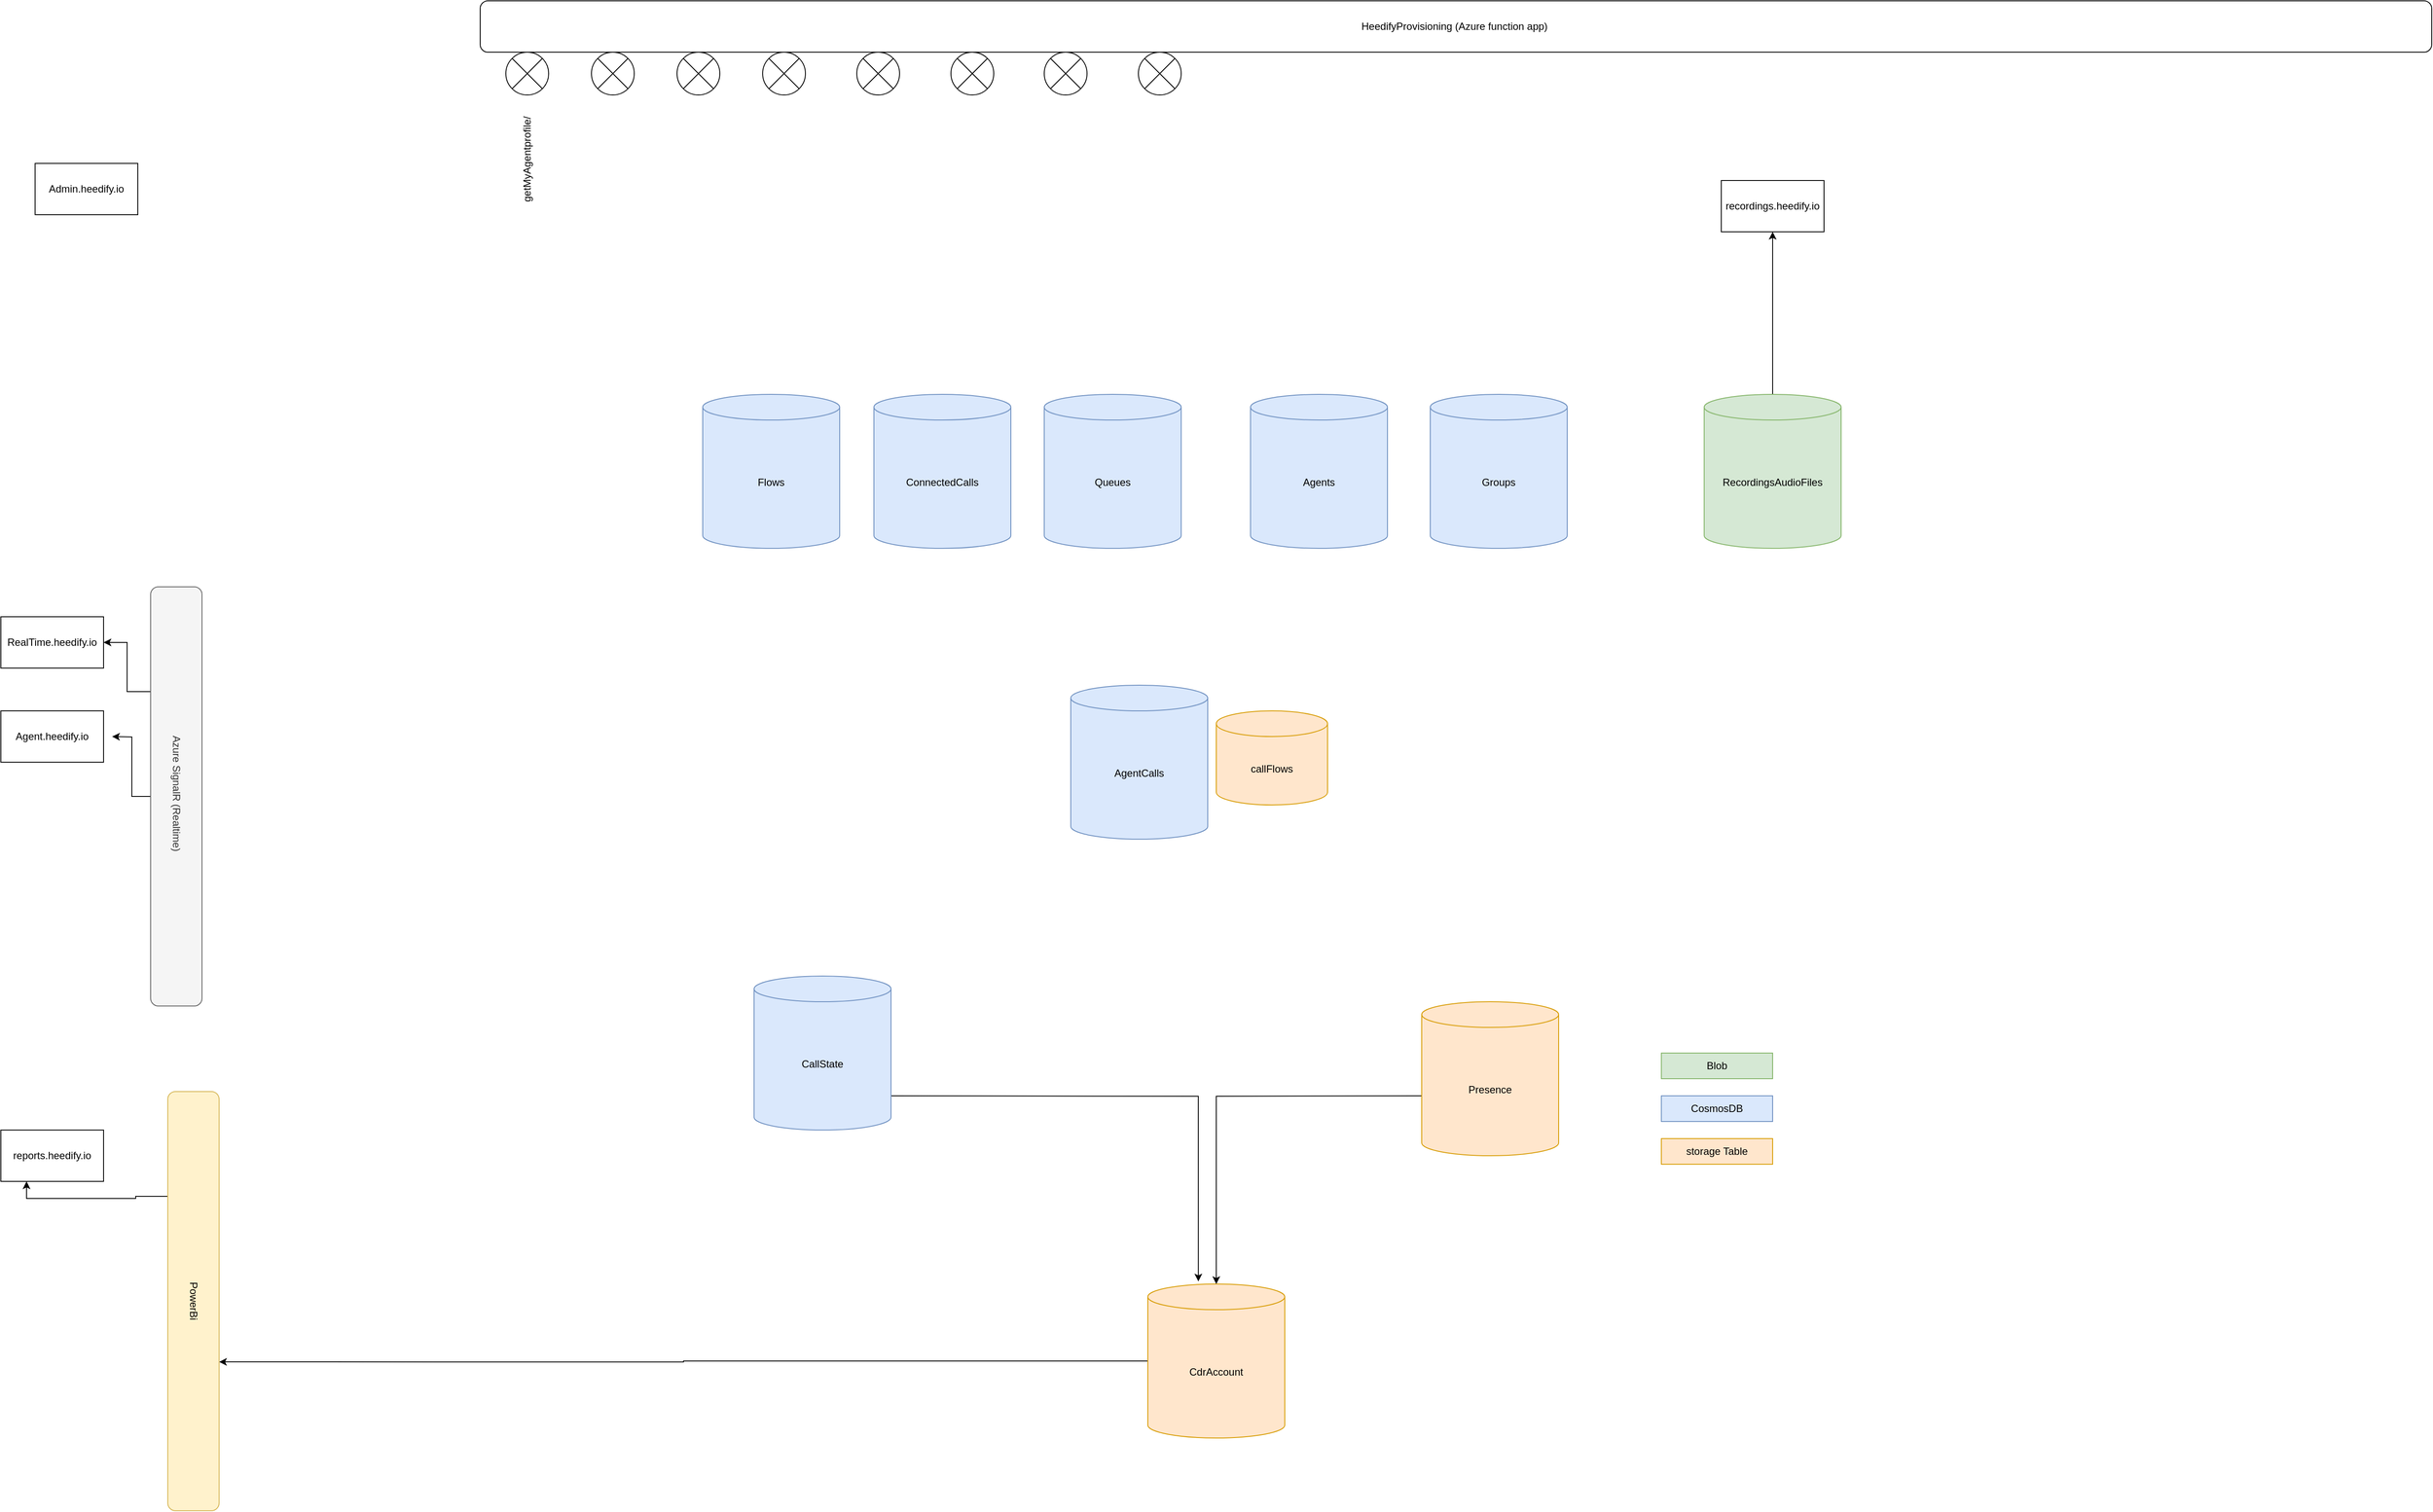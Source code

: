 <mxfile version="21.7.5" type="github">
  <diagram name="Page-1" id="aaaa8250-4180-3840-79b5-4cada1eebb92">
    <mxGraphModel dx="2758" dy="2206" grid="1" gridSize="10" guides="1" tooltips="1" connect="1" arrows="1" fold="1" page="1" pageScale="1" pageWidth="850" pageHeight="1100" background="none" math="0" shadow="0">
      <root>
        <mxCell id="0" />
        <mxCell id="1" parent="0" />
        <mxCell id="_N34kFWI8jsp1OIjSfit-29" style="edgeStyle=orthogonalEdgeStyle;rounded=0;orthogonalLoop=1;jettySize=auto;html=1;exitX=1;exitY=0.5;exitDx=0;exitDy=0;exitPerimeter=0;entryX=0.369;entryY=-0.017;entryDx=0;entryDy=0;entryPerimeter=0;" edge="1" parent="1" target="_N34kFWI8jsp1OIjSfit-8">
          <mxGeometry relative="1" as="geometry">
            <mxPoint x="530" y="960" as="sourcePoint" />
          </mxGeometry>
        </mxCell>
        <mxCell id="_N34kFWI8jsp1OIjSfit-7" value="CallState" style="shape=cylinder3;whiteSpace=wrap;html=1;boundedLbl=1;backgroundOutline=1;size=15;fillColor=#dae8fc;strokeColor=#6c8ebf;" vertex="1" parent="1">
          <mxGeometry x="370" y="820" width="160" height="180" as="geometry" />
        </mxCell>
        <mxCell id="_N34kFWI8jsp1OIjSfit-31" style="edgeStyle=orthogonalEdgeStyle;rounded=0;orthogonalLoop=1;jettySize=auto;html=1;exitX=0;exitY=0.5;exitDx=0;exitDy=0;exitPerimeter=0;entryX=0.645;entryY=0;entryDx=0;entryDy=0;entryPerimeter=0;" edge="1" parent="1" source="_N34kFWI8jsp1OIjSfit-8" target="_N34kFWI8jsp1OIjSfit-30">
          <mxGeometry relative="1" as="geometry">
            <mxPoint y="520" as="targetPoint" />
          </mxGeometry>
        </mxCell>
        <mxCell id="_N34kFWI8jsp1OIjSfit-8" value="CdrAccount" style="shape=cylinder3;whiteSpace=wrap;html=1;boundedLbl=1;backgroundOutline=1;size=15;fillColor=#ffe6cc;strokeColor=#d79b00;" vertex="1" parent="1">
          <mxGeometry x="830" y="1180" width="160" height="180" as="geometry" />
        </mxCell>
        <mxCell id="_N34kFWI8jsp1OIjSfit-12" value="ConnectedCalls" style="shape=cylinder3;whiteSpace=wrap;html=1;boundedLbl=1;backgroundOutline=1;size=15;fillColor=#dae8fc;strokeColor=#6c8ebf;" vertex="1" parent="1">
          <mxGeometry x="510" y="140" width="160" height="180" as="geometry" />
        </mxCell>
        <mxCell id="_N34kFWI8jsp1OIjSfit-17" value="Queues" style="shape=cylinder3;whiteSpace=wrap;html=1;boundedLbl=1;backgroundOutline=1;size=15;fillColor=#dae8fc;strokeColor=#6c8ebf;" vertex="1" parent="1">
          <mxGeometry x="709" y="140" width="160" height="180" as="geometry" />
        </mxCell>
        <mxCell id="_N34kFWI8jsp1OIjSfit-19" value="Agents" style="shape=cylinder3;whiteSpace=wrap;html=1;boundedLbl=1;backgroundOutline=1;size=15;fillColor=#dae8fc;strokeColor=#6c8ebf;" vertex="1" parent="1">
          <mxGeometry x="950" y="140" width="160" height="180" as="geometry" />
        </mxCell>
        <mxCell id="_N34kFWI8jsp1OIjSfit-22" value="Agent.heedify.io" style="rounded=0;whiteSpace=wrap;html=1;" vertex="1" parent="1">
          <mxGeometry x="-510" y="510" width="120" height="60" as="geometry" />
        </mxCell>
        <mxCell id="_N34kFWI8jsp1OIjSfit-23" value="RealTime.heedify.io" style="rounded=0;whiteSpace=wrap;html=1;" vertex="1" parent="1">
          <mxGeometry x="-510" y="400" width="120" height="60" as="geometry" />
        </mxCell>
        <mxCell id="_N34kFWI8jsp1OIjSfit-28" style="edgeStyle=orthogonalEdgeStyle;rounded=0;orthogonalLoop=1;jettySize=auto;html=1;exitX=0;exitY=0.5;exitDx=0;exitDy=0;exitPerimeter=0;" edge="1" parent="1" target="_N34kFWI8jsp1OIjSfit-8">
          <mxGeometry relative="1" as="geometry">
            <mxPoint x="1150" y="960" as="sourcePoint" />
          </mxGeometry>
        </mxCell>
        <mxCell id="_N34kFWI8jsp1OIjSfit-27" value="Presence" style="shape=cylinder3;whiteSpace=wrap;html=1;boundedLbl=1;backgroundOutline=1;size=15;fillColor=#ffe6cc;strokeColor=#d79b00;" vertex="1" parent="1">
          <mxGeometry x="1150" y="850" width="160" height="180" as="geometry" />
        </mxCell>
        <mxCell id="_N34kFWI8jsp1OIjSfit-46" style="edgeStyle=orthogonalEdgeStyle;rounded=0;orthogonalLoop=1;jettySize=auto;html=1;exitX=0.25;exitY=1;exitDx=0;exitDy=0;entryX=0.25;entryY=1;entryDx=0;entryDy=0;" edge="1" parent="1" source="_N34kFWI8jsp1OIjSfit-30" target="_N34kFWI8jsp1OIjSfit-32">
          <mxGeometry relative="1" as="geometry" />
        </mxCell>
        <mxCell id="_N34kFWI8jsp1OIjSfit-30" value="PowerBi" style="rounded=1;whiteSpace=wrap;html=1;fillColor=#fff2cc;strokeColor=#d6b656;rotation=90;" vertex="1" parent="1">
          <mxGeometry x="-530" y="1170" width="490" height="60" as="geometry" />
        </mxCell>
        <mxCell id="_N34kFWI8jsp1OIjSfit-32" value="reports.heedify.io" style="rounded=0;whiteSpace=wrap;html=1;rotation=0;" vertex="1" parent="1">
          <mxGeometry x="-510" y="1000" width="120" height="60" as="geometry" />
        </mxCell>
        <mxCell id="_N34kFWI8jsp1OIjSfit-35" value="recordings.heedify.io" style="rounded=0;whiteSpace=wrap;html=1;" vertex="1" parent="1">
          <mxGeometry x="1500" y="-110" width="120" height="60" as="geometry" />
        </mxCell>
        <mxCell id="_N34kFWI8jsp1OIjSfit-37" style="edgeStyle=orthogonalEdgeStyle;rounded=0;orthogonalLoop=1;jettySize=auto;html=1;exitX=0.5;exitY=0;exitDx=0;exitDy=0;exitPerimeter=0;" edge="1" parent="1" source="_N34kFWI8jsp1OIjSfit-36" target="_N34kFWI8jsp1OIjSfit-35">
          <mxGeometry relative="1" as="geometry" />
        </mxCell>
        <mxCell id="_N34kFWI8jsp1OIjSfit-36" value="RecordingsAudioFiles" style="shape=cylinder3;whiteSpace=wrap;html=1;boundedLbl=1;backgroundOutline=1;size=15;fillColor=#d5e8d4;strokeColor=#82b366;" vertex="1" parent="1">
          <mxGeometry x="1480" y="140" width="160" height="180" as="geometry" />
        </mxCell>
        <mxCell id="_N34kFWI8jsp1OIjSfit-38" value="AgentCalls&lt;br&gt;" style="shape=cylinder3;whiteSpace=wrap;html=1;boundedLbl=1;backgroundOutline=1;size=15;fillColor=#dae8fc;strokeColor=#6c8ebf;" vertex="1" parent="1">
          <mxGeometry x="740" y="480" width="160" height="180" as="geometry" />
        </mxCell>
        <mxCell id="_N34kFWI8jsp1OIjSfit-39" value="Flows&lt;br&gt;" style="shape=cylinder3;whiteSpace=wrap;html=1;boundedLbl=1;backgroundOutline=1;size=15;fillColor=#dae8fc;strokeColor=#6c8ebf;" vertex="1" parent="1">
          <mxGeometry x="310" y="140" width="160" height="180" as="geometry" />
        </mxCell>
        <mxCell id="_N34kFWI8jsp1OIjSfit-40" value="Groups" style="shape=cylinder3;whiteSpace=wrap;html=1;boundedLbl=1;backgroundOutline=1;size=15;fillColor=#dae8fc;strokeColor=#6c8ebf;" vertex="1" parent="1">
          <mxGeometry x="1160" y="140" width="160" height="180" as="geometry" />
        </mxCell>
        <mxCell id="_N34kFWI8jsp1OIjSfit-41" value="callFlows" style="shape=cylinder3;whiteSpace=wrap;html=1;boundedLbl=1;backgroundOutline=1;size=15;fillColor=#ffe6cc;strokeColor=#d79b00;" vertex="1" parent="1">
          <mxGeometry x="910" y="510" width="130" height="110" as="geometry" />
        </mxCell>
        <mxCell id="_N34kFWI8jsp1OIjSfit-42" value="Blob" style="rounded=0;whiteSpace=wrap;html=1;fillColor=#d5e8d4;strokeColor=#82b366;" vertex="1" parent="1">
          <mxGeometry x="1430" y="910" width="130" height="30" as="geometry" />
        </mxCell>
        <mxCell id="_N34kFWI8jsp1OIjSfit-43" value="CosmosDB" style="rounded=0;whiteSpace=wrap;html=1;fillColor=#dae8fc;strokeColor=#6c8ebf;" vertex="1" parent="1">
          <mxGeometry x="1430" y="960" width="130" height="30" as="geometry" />
        </mxCell>
        <mxCell id="_N34kFWI8jsp1OIjSfit-44" value="storage Table" style="rounded=0;whiteSpace=wrap;html=1;fillColor=#ffe6cc;strokeColor=#d79b00;" vertex="1" parent="1">
          <mxGeometry x="1430" y="1010" width="130" height="30" as="geometry" />
        </mxCell>
        <mxCell id="_N34kFWI8jsp1OIjSfit-49" style="edgeStyle=orthogonalEdgeStyle;rounded=0;orthogonalLoop=1;jettySize=auto;html=1;exitX=0.25;exitY=1;exitDx=0;exitDy=0;entryX=1;entryY=0.5;entryDx=0;entryDy=0;" edge="1" parent="1" source="_N34kFWI8jsp1OIjSfit-47" target="_N34kFWI8jsp1OIjSfit-23">
          <mxGeometry relative="1" as="geometry" />
        </mxCell>
        <mxCell id="_N34kFWI8jsp1OIjSfit-50" style="edgeStyle=orthogonalEdgeStyle;rounded=0;orthogonalLoop=1;jettySize=auto;html=1;exitX=0.5;exitY=1;exitDx=0;exitDy=0;" edge="1" parent="1" source="_N34kFWI8jsp1OIjSfit-47">
          <mxGeometry relative="1" as="geometry">
            <mxPoint x="-380" y="540" as="targetPoint" />
          </mxGeometry>
        </mxCell>
        <mxCell id="_N34kFWI8jsp1OIjSfit-47" value="Azure SignalR (Realtime)&amp;nbsp;&amp;nbsp;" style="rounded=1;whiteSpace=wrap;html=1;fillColor=#f5f5f5;fontColor=#333333;strokeColor=#666666;rotation=90;" vertex="1" parent="1">
          <mxGeometry x="-550" y="580" width="490" height="60" as="geometry" />
        </mxCell>
        <mxCell id="_N34kFWI8jsp1OIjSfit-51" value="Admin.heedify.io" style="rounded=0;whiteSpace=wrap;html=1;" vertex="1" parent="1">
          <mxGeometry x="-470" y="-130" width="120" height="60" as="geometry" />
        </mxCell>
        <mxCell id="_N34kFWI8jsp1OIjSfit-52" value="HeedifyProvisioning (Azure function app)&amp;nbsp;" style="rounded=1;whiteSpace=wrap;html=1;" vertex="1" parent="1">
          <mxGeometry x="50" y="-320" width="2280" height="60" as="geometry" />
        </mxCell>
        <mxCell id="_N34kFWI8jsp1OIjSfit-55" value="" style="verticalLabelPosition=bottom;verticalAlign=top;html=1;shape=mxgraph.flowchart.or;" vertex="1" parent="1">
          <mxGeometry x="80" y="-260" width="50" height="50" as="geometry" />
        </mxCell>
        <mxCell id="_N34kFWI8jsp1OIjSfit-56" value="" style="verticalLabelPosition=bottom;verticalAlign=top;html=1;shape=mxgraph.flowchart.or;" vertex="1" parent="1">
          <mxGeometry x="180" y="-260" width="50" height="50" as="geometry" />
        </mxCell>
        <mxCell id="_N34kFWI8jsp1OIjSfit-57" value="" style="verticalLabelPosition=bottom;verticalAlign=top;html=1;shape=mxgraph.flowchart.or;" vertex="1" parent="1">
          <mxGeometry x="280" y="-260" width="50" height="50" as="geometry" />
        </mxCell>
        <mxCell id="_N34kFWI8jsp1OIjSfit-58" value="" style="verticalLabelPosition=bottom;verticalAlign=top;html=1;shape=mxgraph.flowchart.or;" vertex="1" parent="1">
          <mxGeometry x="380" y="-260" width="50" height="50" as="geometry" />
        </mxCell>
        <mxCell id="_N34kFWI8jsp1OIjSfit-59" value="" style="verticalLabelPosition=bottom;verticalAlign=top;html=1;shape=mxgraph.flowchart.or;" vertex="1" parent="1">
          <mxGeometry x="490" y="-260" width="50" height="50" as="geometry" />
        </mxCell>
        <mxCell id="_N34kFWI8jsp1OIjSfit-60" value="" style="verticalLabelPosition=bottom;verticalAlign=top;html=1;shape=mxgraph.flowchart.or;" vertex="1" parent="1">
          <mxGeometry x="600" y="-260" width="50" height="50" as="geometry" />
        </mxCell>
        <mxCell id="_N34kFWI8jsp1OIjSfit-61" value="" style="verticalLabelPosition=bottom;verticalAlign=top;html=1;shape=mxgraph.flowchart.or;" vertex="1" parent="1">
          <mxGeometry x="709" y="-260" width="50" height="50" as="geometry" />
        </mxCell>
        <mxCell id="_N34kFWI8jsp1OIjSfit-62" value="" style="verticalLabelPosition=bottom;verticalAlign=top;html=1;shape=mxgraph.flowchart.or;" vertex="1" parent="1">
          <mxGeometry x="819" y="-260" width="50" height="50" as="geometry" />
        </mxCell>
        <mxCell id="_N34kFWI8jsp1OIjSfit-63" value="getMyAgentprofile/" style="text;html=1;strokeColor=none;fillColor=none;align=center;verticalAlign=middle;whiteSpace=wrap;rounded=0;rotation=-90;" vertex="1" parent="1">
          <mxGeometry x="75" y="-150" width="60" height="30" as="geometry" />
        </mxCell>
      </root>
    </mxGraphModel>
  </diagram>
</mxfile>
